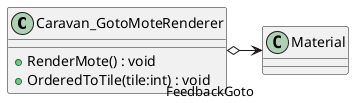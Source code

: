 @startuml
class Caravan_GotoMoteRenderer {
    + RenderMote() : void
    + OrderedToTile(tile:int) : void
}
Caravan_GotoMoteRenderer o-> "FeedbackGoto" Material
@enduml
